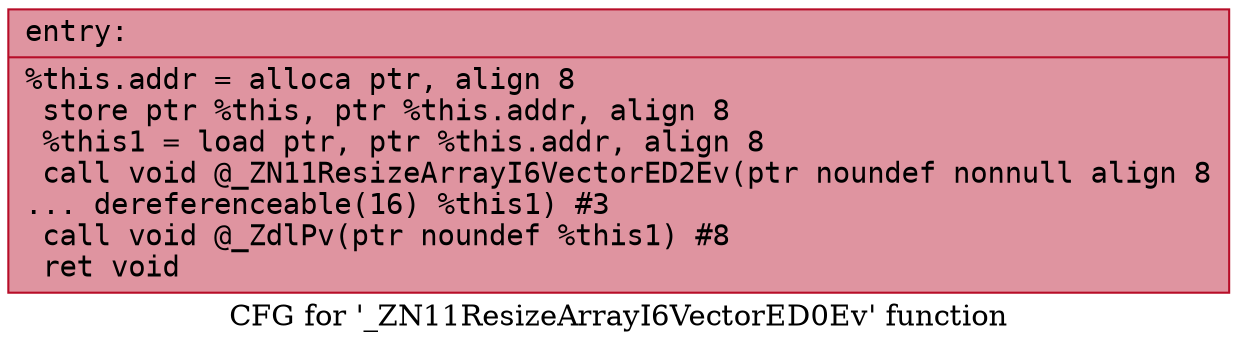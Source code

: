 digraph "CFG for '_ZN11ResizeArrayI6VectorED0Ev' function" {
	label="CFG for '_ZN11ResizeArrayI6VectorED0Ev' function";

	Node0x5621f7714990 [shape=record,color="#b70d28ff", style=filled, fillcolor="#b70d2870" fontname="Courier",label="{entry:\l|  %this.addr = alloca ptr, align 8\l  store ptr %this, ptr %this.addr, align 8\l  %this1 = load ptr, ptr %this.addr, align 8\l  call void @_ZN11ResizeArrayI6VectorED2Ev(ptr noundef nonnull align 8\l... dereferenceable(16) %this1) #3\l  call void @_ZdlPv(ptr noundef %this1) #8\l  ret void\l}"];
}
